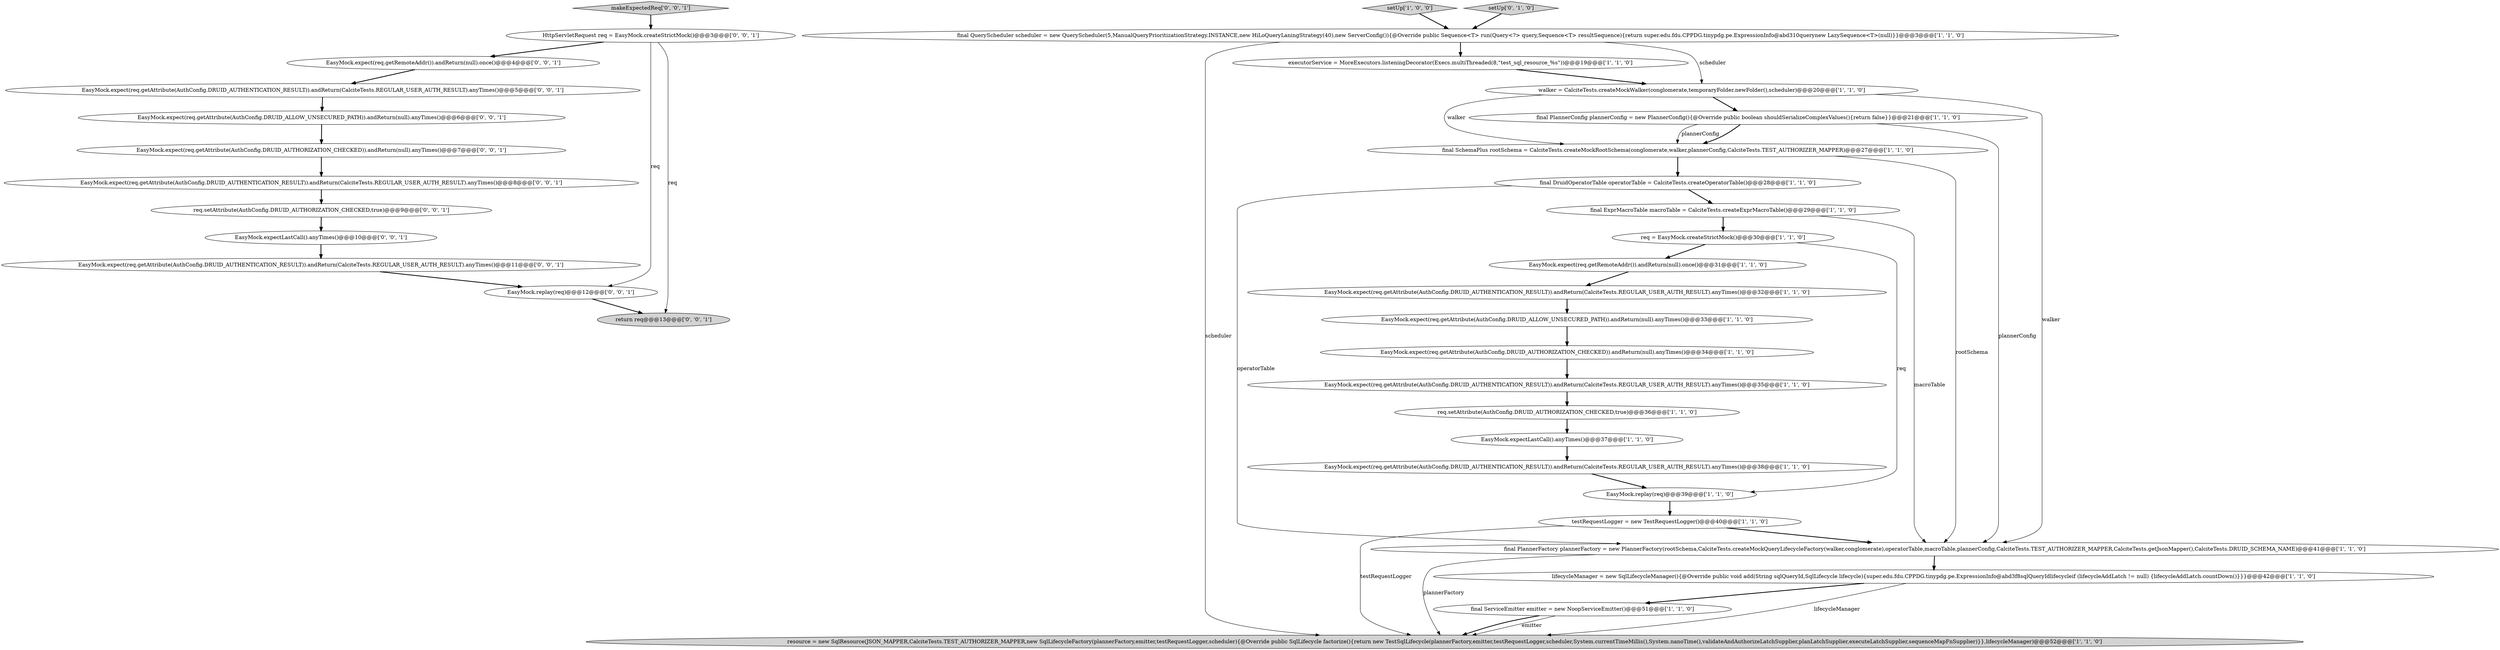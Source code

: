 digraph {
35 [style = filled, label = "EasyMock.expect(req.getAttribute(AuthConfig.DRUID_AUTHORIZATION_CHECKED)).andReturn(null).anyTimes()@@@7@@@['0', '0', '1']", fillcolor = white, shape = ellipse image = "AAA0AAABBB3BBB"];
0 [style = filled, label = "final QueryScheduler scheduler = new QueryScheduler(5,ManualQueryPrioritizationStrategy.INSTANCE,new HiLoQueryLaningStrategy(40),new ServerConfig()){@Override public Sequence<T> run(Query<?> query,Sequence<T> resultSequence){return super.edu.fdu.CPPDG.tinypdg.pe.ExpressionInfo@abd310querynew LazySequence<T>(null)}}@@@3@@@['1', '1', '0']", fillcolor = white, shape = ellipse image = "AAA0AAABBB1BBB"];
33 [style = filled, label = "EasyMock.expect(req.getAttribute(AuthConfig.DRUID_AUTHENTICATION_RESULT)).andReturn(CalciteTests.REGULAR_USER_AUTH_RESULT).anyTimes()@@@5@@@['0', '0', '1']", fillcolor = white, shape = ellipse image = "AAA0AAABBB3BBB"];
25 [style = filled, label = "EasyMock.expect(req.getAttribute(AuthConfig.DRUID_AUTHENTICATION_RESULT)).andReturn(CalciteTests.REGULAR_USER_AUTH_RESULT).anyTimes()@@@11@@@['0', '0', '1']", fillcolor = white, shape = ellipse image = "AAA0AAABBB3BBB"];
11 [style = filled, label = "EasyMock.expect(req.getAttribute(AuthConfig.DRUID_AUTHENTICATION_RESULT)).andReturn(CalciteTests.REGULAR_USER_AUTH_RESULT).anyTimes()@@@32@@@['1', '1', '0']", fillcolor = white, shape = ellipse image = "AAA0AAABBB1BBB"];
30 [style = filled, label = "EasyMock.expect(req.getAttribute(AuthConfig.DRUID_ALLOW_UNSECURED_PATH)).andReturn(null).anyTimes()@@@6@@@['0', '0', '1']", fillcolor = white, shape = ellipse image = "AAA0AAABBB3BBB"];
34 [style = filled, label = "EasyMock.expect(req.getAttribute(AuthConfig.DRUID_AUTHENTICATION_RESULT)).andReturn(CalciteTests.REGULAR_USER_AUTH_RESULT).anyTimes()@@@8@@@['0', '0', '1']", fillcolor = white, shape = ellipse image = "AAA0AAABBB3BBB"];
15 [style = filled, label = "EasyMock.expect(req.getAttribute(AuthConfig.DRUID_AUTHENTICATION_RESULT)).andReturn(CalciteTests.REGULAR_USER_AUTH_RESULT).anyTimes()@@@38@@@['1', '1', '0']", fillcolor = white, shape = ellipse image = "AAA0AAABBB1BBB"];
12 [style = filled, label = "EasyMock.expect(req.getAttribute(AuthConfig.DRUID_AUTHORIZATION_CHECKED)).andReturn(null).anyTimes()@@@34@@@['1', '1', '0']", fillcolor = white, shape = ellipse image = "AAA0AAABBB1BBB"];
7 [style = filled, label = "EasyMock.expect(req.getRemoteAddr()).andReturn(null).once()@@@31@@@['1', '1', '0']", fillcolor = white, shape = ellipse image = "AAA0AAABBB1BBB"];
19 [style = filled, label = "final ExprMacroTable macroTable = CalciteTests.createExprMacroTable()@@@29@@@['1', '1', '0']", fillcolor = white, shape = ellipse image = "AAA0AAABBB1BBB"];
3 [style = filled, label = "EasyMock.replay(req)@@@39@@@['1', '1', '0']", fillcolor = white, shape = ellipse image = "AAA0AAABBB1BBB"];
22 [style = filled, label = "setUp['1', '0', '0']", fillcolor = lightgray, shape = diamond image = "AAA0AAABBB1BBB"];
6 [style = filled, label = "req = EasyMock.createStrictMock()@@@30@@@['1', '1', '0']", fillcolor = white, shape = ellipse image = "AAA0AAABBB1BBB"];
9 [style = filled, label = "EasyMock.expectLastCall().anyTimes()@@@37@@@['1', '1', '0']", fillcolor = white, shape = ellipse image = "AAA0AAABBB1BBB"];
27 [style = filled, label = "makeExpectedReq['0', '0', '1']", fillcolor = lightgray, shape = diamond image = "AAA0AAABBB3BBB"];
14 [style = filled, label = "EasyMock.expect(req.getAttribute(AuthConfig.DRUID_ALLOW_UNSECURED_PATH)).andReturn(null).anyTimes()@@@33@@@['1', '1', '0']", fillcolor = white, shape = ellipse image = "AAA0AAABBB1BBB"];
26 [style = filled, label = "req.setAttribute(AuthConfig.DRUID_AUTHORIZATION_CHECKED,true)@@@9@@@['0', '0', '1']", fillcolor = white, shape = ellipse image = "AAA0AAABBB3BBB"];
5 [style = filled, label = "final SchemaPlus rootSchema = CalciteTests.createMockRootSchema(conglomerate,walker,plannerConfig,CalciteTests.TEST_AUTHORIZER_MAPPER)@@@27@@@['1', '1', '0']", fillcolor = white, shape = ellipse image = "AAA0AAABBB1BBB"];
23 [style = filled, label = "setUp['0', '1', '0']", fillcolor = lightgray, shape = diamond image = "AAA0AAABBB2BBB"];
28 [style = filled, label = "EasyMock.expect(req.getRemoteAddr()).andReturn(null).once()@@@4@@@['0', '0', '1']", fillcolor = white, shape = ellipse image = "AAA0AAABBB3BBB"];
29 [style = filled, label = "return req@@@13@@@['0', '0', '1']", fillcolor = lightgray, shape = ellipse image = "AAA0AAABBB3BBB"];
21 [style = filled, label = "final PlannerFactory plannerFactory = new PlannerFactory(rootSchema,CalciteTests.createMockQueryLifecycleFactory(walker,conglomerate),operatorTable,macroTable,plannerConfig,CalciteTests.TEST_AUTHORIZER_MAPPER,CalciteTests.getJsonMapper(),CalciteTests.DRUID_SCHEMA_NAME)@@@41@@@['1', '1', '0']", fillcolor = white, shape = ellipse image = "AAA0AAABBB1BBB"];
31 [style = filled, label = "HttpServletRequest req = EasyMock.createStrictMock()@@@3@@@['0', '0', '1']", fillcolor = white, shape = ellipse image = "AAA0AAABBB3BBB"];
10 [style = filled, label = "testRequestLogger = new TestRequestLogger()@@@40@@@['1', '1', '0']", fillcolor = white, shape = ellipse image = "AAA0AAABBB1BBB"];
16 [style = filled, label = "resource = new SqlResource(JSON_MAPPER,CalciteTests.TEST_AUTHORIZER_MAPPER,new SqlLifecycleFactory(plannerFactory,emitter,testRequestLogger,scheduler){@Override public SqlLifecycle factorize(){return new TestSqlLifecycle(plannerFactory,emitter,testRequestLogger,scheduler,System.currentTimeMillis(),System.nanoTime(),validateAndAuthorizeLatchSupplier,planLatchSupplier,executeLatchSupplier,sequenceMapFnSupplier)}},lifecycleManager)@@@52@@@['1', '1', '0']", fillcolor = lightgray, shape = ellipse image = "AAA0AAABBB1BBB"];
18 [style = filled, label = "final PlannerConfig plannerConfig = new PlannerConfig(){@Override public boolean shouldSerializeComplexValues(){return false}}@@@21@@@['1', '1', '0']", fillcolor = white, shape = ellipse image = "AAA0AAABBB1BBB"];
4 [style = filled, label = "final DruidOperatorTable operatorTable = CalciteTests.createOperatorTable()@@@28@@@['1', '1', '0']", fillcolor = white, shape = ellipse image = "AAA0AAABBB1BBB"];
1 [style = filled, label = "lifecycleManager = new SqlLifecycleManager(){@Override public void add(String sqlQueryId,SqlLifecycle lifecycle){super.edu.fdu.CPPDG.tinypdg.pe.ExpressionInfo@abd3f8sqlQueryIdlifecycleif (lifecycleAddLatch != null) {lifecycleAddLatch.countDown()}}}@@@42@@@['1', '1', '0']", fillcolor = white, shape = ellipse image = "AAA0AAABBB1BBB"];
2 [style = filled, label = "final ServiceEmitter emitter = new NoopServiceEmitter()@@@51@@@['1', '1', '0']", fillcolor = white, shape = ellipse image = "AAA0AAABBB1BBB"];
8 [style = filled, label = "walker = CalciteTests.createMockWalker(conglomerate,temporaryFolder.newFolder(),scheduler)@@@20@@@['1', '1', '0']", fillcolor = white, shape = ellipse image = "AAA0AAABBB1BBB"];
17 [style = filled, label = "executorService = MoreExecutors.listeningDecorator(Execs.multiThreaded(8,\"test_sql_resource_%s\"))@@@19@@@['1', '1', '0']", fillcolor = white, shape = ellipse image = "AAA0AAABBB1BBB"];
32 [style = filled, label = "EasyMock.expectLastCall().anyTimes()@@@10@@@['0', '0', '1']", fillcolor = white, shape = ellipse image = "AAA0AAABBB3BBB"];
13 [style = filled, label = "req.setAttribute(AuthConfig.DRUID_AUTHORIZATION_CHECKED,true)@@@36@@@['1', '1', '0']", fillcolor = white, shape = ellipse image = "AAA0AAABBB1BBB"];
20 [style = filled, label = "EasyMock.expect(req.getAttribute(AuthConfig.DRUID_AUTHENTICATION_RESULT)).andReturn(CalciteTests.REGULAR_USER_AUTH_RESULT).anyTimes()@@@35@@@['1', '1', '0']", fillcolor = white, shape = ellipse image = "AAA0AAABBB1BBB"];
24 [style = filled, label = "EasyMock.replay(req)@@@12@@@['0', '0', '1']", fillcolor = white, shape = ellipse image = "AAA0AAABBB3BBB"];
3->10 [style = bold, label=""];
10->21 [style = bold, label=""];
4->21 [style = solid, label="operatorTable"];
19->6 [style = bold, label=""];
22->0 [style = bold, label=""];
8->21 [style = solid, label="walker"];
25->24 [style = bold, label=""];
2->16 [style = solid, label="emitter"];
18->5 [style = bold, label=""];
9->15 [style = bold, label=""];
10->16 [style = solid, label="testRequestLogger"];
14->12 [style = bold, label=""];
6->3 [style = solid, label="req"];
8->5 [style = solid, label="walker"];
7->11 [style = bold, label=""];
11->14 [style = bold, label=""];
23->0 [style = bold, label=""];
5->4 [style = bold, label=""];
31->24 [style = solid, label="req"];
31->29 [style = solid, label="req"];
8->18 [style = bold, label=""];
33->30 [style = bold, label=""];
20->13 [style = bold, label=""];
4->19 [style = bold, label=""];
32->25 [style = bold, label=""];
28->33 [style = bold, label=""];
26->32 [style = bold, label=""];
5->21 [style = solid, label="rootSchema"];
0->16 [style = solid, label="scheduler"];
12->20 [style = bold, label=""];
0->17 [style = bold, label=""];
19->21 [style = solid, label="macroTable"];
15->3 [style = bold, label=""];
17->8 [style = bold, label=""];
2->16 [style = bold, label=""];
0->8 [style = solid, label="scheduler"];
21->1 [style = bold, label=""];
30->35 [style = bold, label=""];
13->9 [style = bold, label=""];
6->7 [style = bold, label=""];
21->16 [style = solid, label="plannerFactory"];
24->29 [style = bold, label=""];
31->28 [style = bold, label=""];
35->34 [style = bold, label=""];
34->26 [style = bold, label=""];
1->2 [style = bold, label=""];
27->31 [style = bold, label=""];
1->16 [style = solid, label="lifecycleManager"];
18->5 [style = solid, label="plannerConfig"];
18->21 [style = solid, label="plannerConfig"];
}

